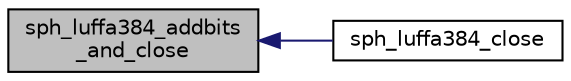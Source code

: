digraph "sph_luffa384_addbits_and_close"
{
  edge [fontname="Helvetica",fontsize="10",labelfontname="Helvetica",labelfontsize="10"];
  node [fontname="Helvetica",fontsize="10",shape=record];
  rankdir="LR";
  Node27 [label="sph_luffa384_addbits\l_and_close",height=0.2,width=0.4,color="black", fillcolor="grey75", style="filled", fontcolor="black"];
  Node27 -> Node28 [dir="back",color="midnightblue",fontsize="10",style="solid",fontname="Helvetica"];
  Node28 [label="sph_luffa384_close",height=0.2,width=0.4,color="black", fillcolor="white", style="filled",URL="$sph__luffa_8h.html#a19fa9334acd793b9c0665e7a3343601a",tooltip="Terminate the current Luffa-384 computation and output the result into the provided buffer..."];
}
